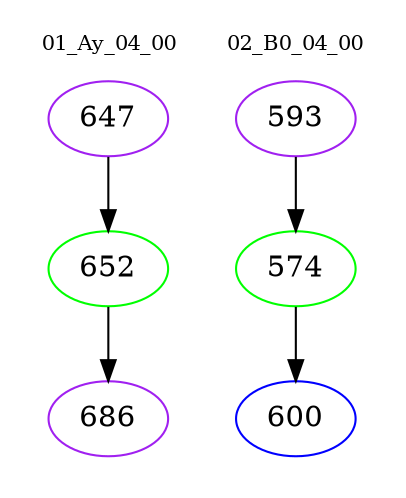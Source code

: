 digraph{
subgraph cluster_0 {
color = white
label = "01_Ay_04_00";
fontsize=10;
T0_647 [label="647", color="purple"]
T0_647 -> T0_652 [color="black"]
T0_652 [label="652", color="green"]
T0_652 -> T0_686 [color="black"]
T0_686 [label="686", color="purple"]
}
subgraph cluster_1 {
color = white
label = "02_B0_04_00";
fontsize=10;
T1_593 [label="593", color="purple"]
T1_593 -> T1_574 [color="black"]
T1_574 [label="574", color="green"]
T1_574 -> T1_600 [color="black"]
T1_600 [label="600", color="blue"]
}
}
